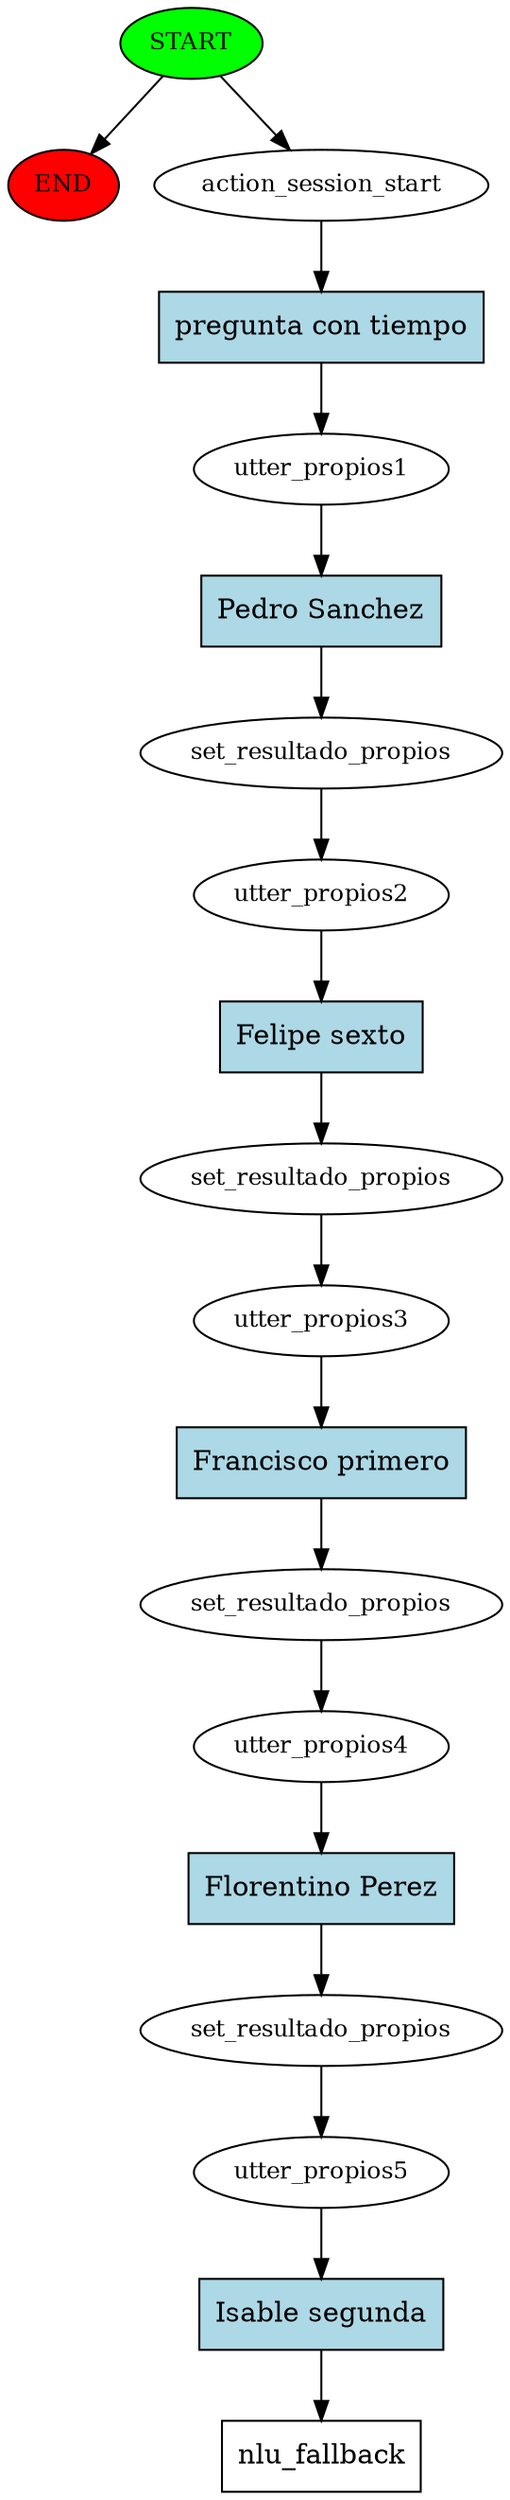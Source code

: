 digraph  {
0 [class="start active", fillcolor=green, fontsize=12, label=START, style=filled];
"-1" [class=end, fillcolor=red, fontsize=12, label=END, style=filled];
1 [class=active, fontsize=12, label=action_session_start];
2 [class=active, fontsize=12, label=utter_propios1];
3 [class=active, fontsize=12, label=set_resultado_propios];
4 [class=active, fontsize=12, label=utter_propios2];
5 [class=active, fontsize=12, label=set_resultado_propios];
6 [class=active, fontsize=12, label=utter_propios3];
7 [class=active, fontsize=12, label=set_resultado_propios];
8 [class=active, fontsize=12, label=utter_propios4];
9 [class=active, fontsize=12, label=set_resultado_propios];
10 [class=active, fontsize=12, label=utter_propios5];
11 [class="intent dashed active", label=nlu_fallback, shape=rect];
12 [class="intent active", fillcolor=lightblue, label="pregunta con tiempo", shape=rect, style=filled];
13 [class="intent active", fillcolor=lightblue, label="Pedro Sanchez", shape=rect, style=filled];
14 [class="intent active", fillcolor=lightblue, label="Felipe sexto", shape=rect, style=filled];
15 [class="intent active", fillcolor=lightblue, label="Francisco primero", shape=rect, style=filled];
16 [class="intent active", fillcolor=lightblue, label="Florentino Perez", shape=rect, style=filled];
17 [class="intent active", fillcolor=lightblue, label="Isable segunda", shape=rect, style=filled];
0 -> "-1"  [class="", key=NONE, label=""];
0 -> 1  [class=active, key=NONE, label=""];
1 -> 12  [class=active, key=0];
2 -> 13  [class=active, key=0];
3 -> 4  [class=active, key=NONE, label=""];
4 -> 14  [class=active, key=0];
5 -> 6  [class=active, key=NONE, label=""];
6 -> 15  [class=active, key=0];
7 -> 8  [class=active, key=NONE, label=""];
8 -> 16  [class=active, key=0];
9 -> 10  [class=active, key=NONE, label=""];
10 -> 17  [class=active, key=0];
12 -> 2  [class=active, key=0];
13 -> 3  [class=active, key=0];
14 -> 5  [class=active, key=0];
15 -> 7  [class=active, key=0];
16 -> 9  [class=active, key=0];
17 -> 11  [class=active, key=0];
}
